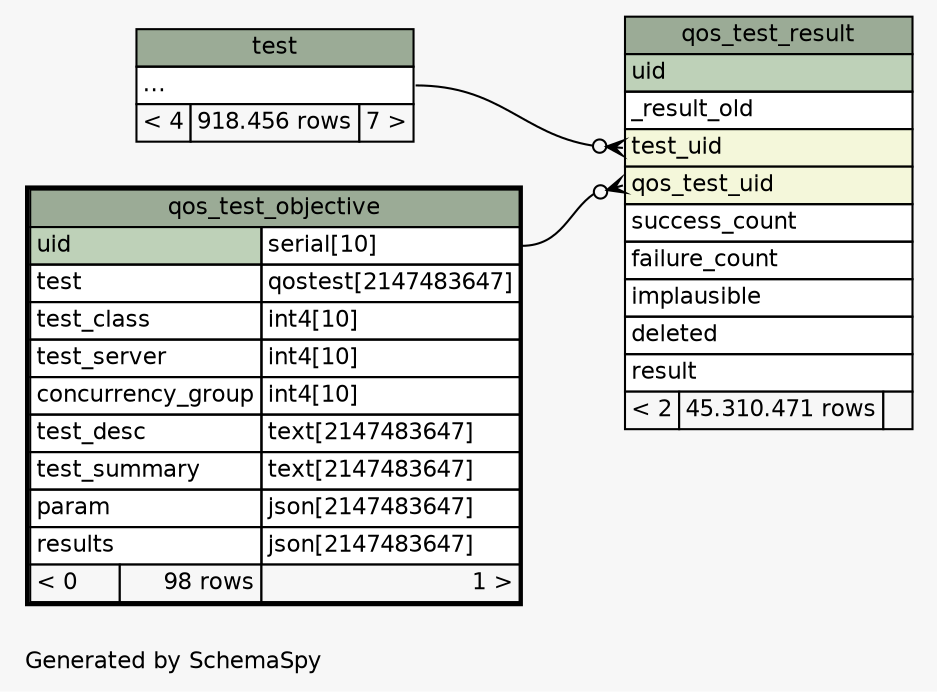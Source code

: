 // dot 2.38.0 on Windows 8 6.2
// SchemaSpy rev 590
digraph "twoDegreesRelationshipsDiagram" {
  graph [
    rankdir="RL"
    bgcolor="#f7f7f7"
    label="\nGenerated by SchemaSpy"
    labeljust="l"
    nodesep="0.18"
    ranksep="0.46"
    fontname="Helvetica"
    fontsize="11"
  ];
  node [
    fontname="Helvetica"
    fontsize="11"
    shape="plaintext"
  ];
  edge [
    arrowsize="0.8"
  ];
  "qos_test_result":"qos_test_uid":w -> "qos_test_objective":"uid.type":e [arrowhead=none dir=back arrowtail=crowodot];
  "qos_test_result":"test_uid":w -> "test":"elipses":e [arrowhead=none dir=back arrowtail=crowodot];
  "qos_test_objective" [
    label=<
    <TABLE BORDER="2" CELLBORDER="1" CELLSPACING="0" BGCOLOR="#ffffff">
      <TR><TD COLSPAN="3" BGCOLOR="#9bab96" ALIGN="CENTER">qos_test_objective</TD></TR>
      <TR><TD PORT="uid" COLSPAN="2" BGCOLOR="#bed1b8" ALIGN="LEFT">uid</TD><TD PORT="uid.type" ALIGN="LEFT">serial[10]</TD></TR>
      <TR><TD PORT="test" COLSPAN="2" ALIGN="LEFT">test</TD><TD PORT="test.type" ALIGN="LEFT">qostest[2147483647]</TD></TR>
      <TR><TD PORT="test_class" COLSPAN="2" ALIGN="LEFT">test_class</TD><TD PORT="test_class.type" ALIGN="LEFT">int4[10]</TD></TR>
      <TR><TD PORT="test_server" COLSPAN="2" ALIGN="LEFT">test_server</TD><TD PORT="test_server.type" ALIGN="LEFT">int4[10]</TD></TR>
      <TR><TD PORT="concurrency_group" COLSPAN="2" ALIGN="LEFT">concurrency_group</TD><TD PORT="concurrency_group.type" ALIGN="LEFT">int4[10]</TD></TR>
      <TR><TD PORT="test_desc" COLSPAN="2" ALIGN="LEFT">test_desc</TD><TD PORT="test_desc.type" ALIGN="LEFT">text[2147483647]</TD></TR>
      <TR><TD PORT="test_summary" COLSPAN="2" ALIGN="LEFT">test_summary</TD><TD PORT="test_summary.type" ALIGN="LEFT">text[2147483647]</TD></TR>
      <TR><TD PORT="param" COLSPAN="2" ALIGN="LEFT">param</TD><TD PORT="param.type" ALIGN="LEFT">json[2147483647]</TD></TR>
      <TR><TD PORT="results" COLSPAN="2" ALIGN="LEFT">results</TD><TD PORT="results.type" ALIGN="LEFT">json[2147483647]</TD></TR>
      <TR><TD ALIGN="LEFT" BGCOLOR="#f7f7f7">&lt; 0</TD><TD ALIGN="RIGHT" BGCOLOR="#f7f7f7">98 rows</TD><TD ALIGN="RIGHT" BGCOLOR="#f7f7f7">1 &gt;</TD></TR>
    </TABLE>>
    URL="qos_test_objective.html"
    tooltip="qos_test_objective"
  ];
  "qos_test_result" [
    label=<
    <TABLE BORDER="0" CELLBORDER="1" CELLSPACING="0" BGCOLOR="#ffffff">
      <TR><TD COLSPAN="3" BGCOLOR="#9bab96" ALIGN="CENTER">qos_test_result</TD></TR>
      <TR><TD PORT="uid" COLSPAN="3" BGCOLOR="#bed1b8" ALIGN="LEFT">uid</TD></TR>
      <TR><TD PORT="_result_old" COLSPAN="3" ALIGN="LEFT">_result_old</TD></TR>
      <TR><TD PORT="test_uid" COLSPAN="3" BGCOLOR="#f4f7da" ALIGN="LEFT">test_uid</TD></TR>
      <TR><TD PORT="qos_test_uid" COLSPAN="3" BGCOLOR="#f4f7da" ALIGN="LEFT">qos_test_uid</TD></TR>
      <TR><TD PORT="success_count" COLSPAN="3" ALIGN="LEFT">success_count</TD></TR>
      <TR><TD PORT="failure_count" COLSPAN="3" ALIGN="LEFT">failure_count</TD></TR>
      <TR><TD PORT="implausible" COLSPAN="3" ALIGN="LEFT">implausible</TD></TR>
      <TR><TD PORT="deleted" COLSPAN="3" ALIGN="LEFT">deleted</TD></TR>
      <TR><TD PORT="result" COLSPAN="3" ALIGN="LEFT">result</TD></TR>
      <TR><TD ALIGN="LEFT" BGCOLOR="#f7f7f7">&lt; 2</TD><TD ALIGN="RIGHT" BGCOLOR="#f7f7f7">45.310.471 rows</TD><TD ALIGN="RIGHT" BGCOLOR="#f7f7f7">  </TD></TR>
    </TABLE>>
    URL="qos_test_result.html"
    tooltip="qos_test_result"
  ];
  "test" [
    label=<
    <TABLE BORDER="0" CELLBORDER="1" CELLSPACING="0" BGCOLOR="#ffffff">
      <TR><TD COLSPAN="3" BGCOLOR="#9bab96" ALIGN="CENTER">test</TD></TR>
      <TR><TD PORT="elipses" COLSPAN="3" ALIGN="LEFT">...</TD></TR>
      <TR><TD ALIGN="LEFT" BGCOLOR="#f7f7f7">&lt; 4</TD><TD ALIGN="RIGHT" BGCOLOR="#f7f7f7">918.456 rows</TD><TD ALIGN="RIGHT" BGCOLOR="#f7f7f7">7 &gt;</TD></TR>
    </TABLE>>
    URL="test.html"
    tooltip="test"
  ];
}
